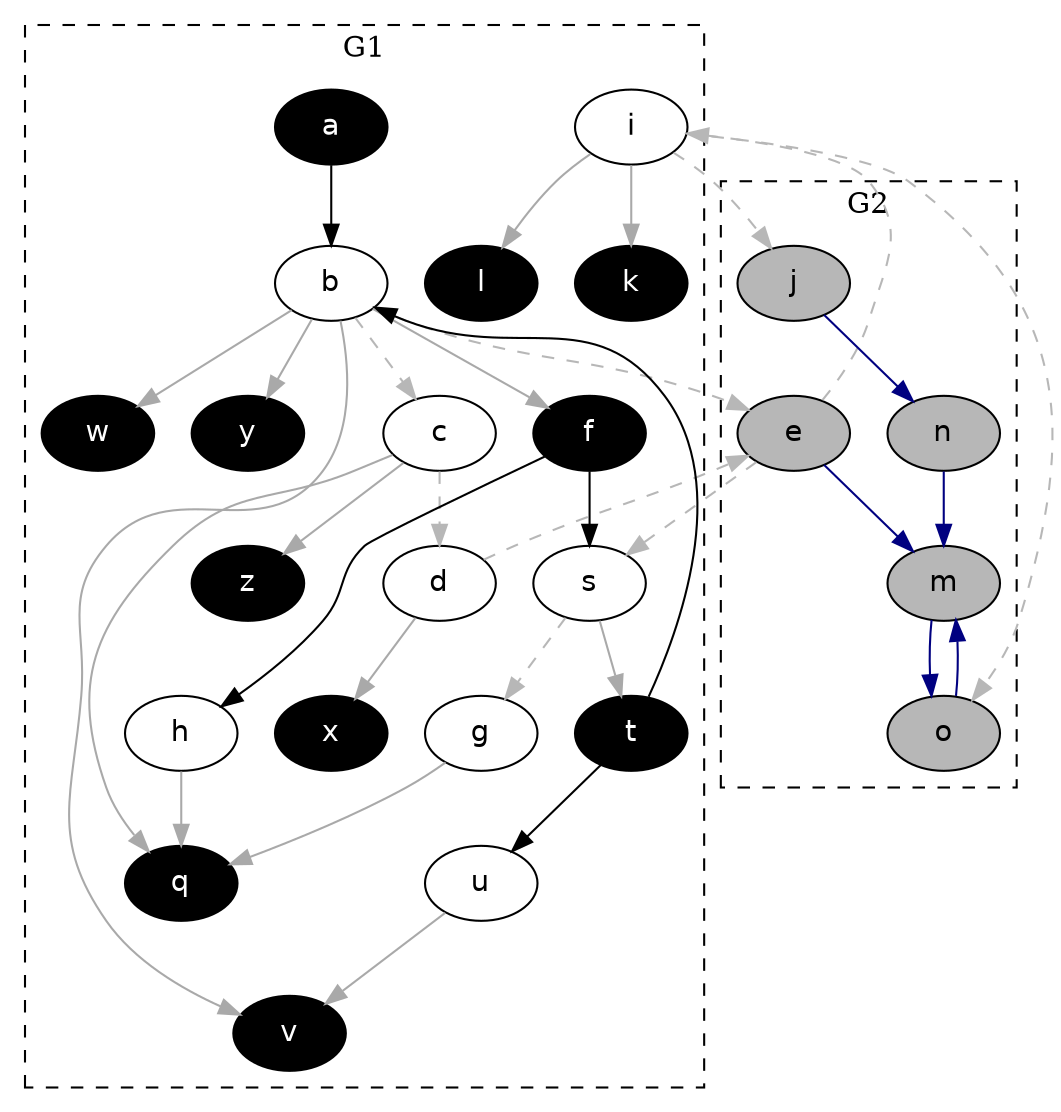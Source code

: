 digraph G {
  node [shape=oval style=filled fontname=Helvetica fontsize=14]
  subgraph cluster_g1{
  label = "G1"; color = black; style ="dashed";
    node [fillcolor="#ffffff" fontcolor="#000000"] b c d s g h i u;
    node [fillcolor="#000000" fontcolor="#ffffff"] a t f k l q v w x y z;
  }
  subgraph cluster_g2{
  label = "G2"; color = black; style ="dashed";
    node [fillcolor="#b7b7b7" fontcolor="#000000"] e j m o n;
  }
  edge [dir=forward, color="#000000", style="solid"]
        "a" -> "b";
        "t" -> "b";
        "f" -> "h";
        "f" -> "s";
        "t" -> "u";
  edge [dir=forward, color="#b7b7b7", style="dashed"]
        "b" -> "c";
        "c" -> "d";
        "b" -> "e";
        "d" -> "e";
        "s" -> "g";
        "e" -> "i";
        "i" -> "j";
        "i" -> "o";
        "e" -> "s";
  edge [dir=forward, color="#A9A9A9", style="solid"]
        "b" -> "f";
        "i" -> "k";
        "i" -> "l";
        "g" -> "q";
        "h" -> "q";
        "c" -> "q";
        "s" -> "t";
        "b" -> "v";
        "u" -> "v";
        "b" -> "w";
        "d" -> "x";
        "b" -> "y";
        "c" -> "z";
  edge [dir=forward, color="#000080", style="solid"]
        "e" -> "m";
        "o" -> "m";
        "n" -> "m";
        "j" -> "n";
        "m" -> "o";
}
